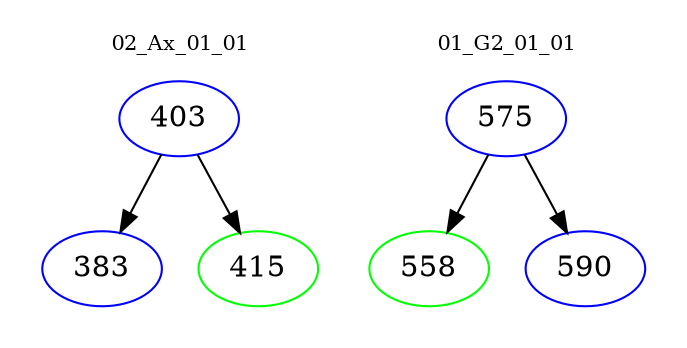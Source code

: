 digraph{
subgraph cluster_0 {
color = white
label = "02_Ax_01_01";
fontsize=10;
T0_403 [label="403", color="blue"]
T0_403 -> T0_383 [color="black"]
T0_383 [label="383", color="blue"]
T0_403 -> T0_415 [color="black"]
T0_415 [label="415", color="green"]
}
subgraph cluster_1 {
color = white
label = "01_G2_01_01";
fontsize=10;
T1_575 [label="575", color="blue"]
T1_575 -> T1_558 [color="black"]
T1_558 [label="558", color="green"]
T1_575 -> T1_590 [color="black"]
T1_590 [label="590", color="blue"]
}
}
